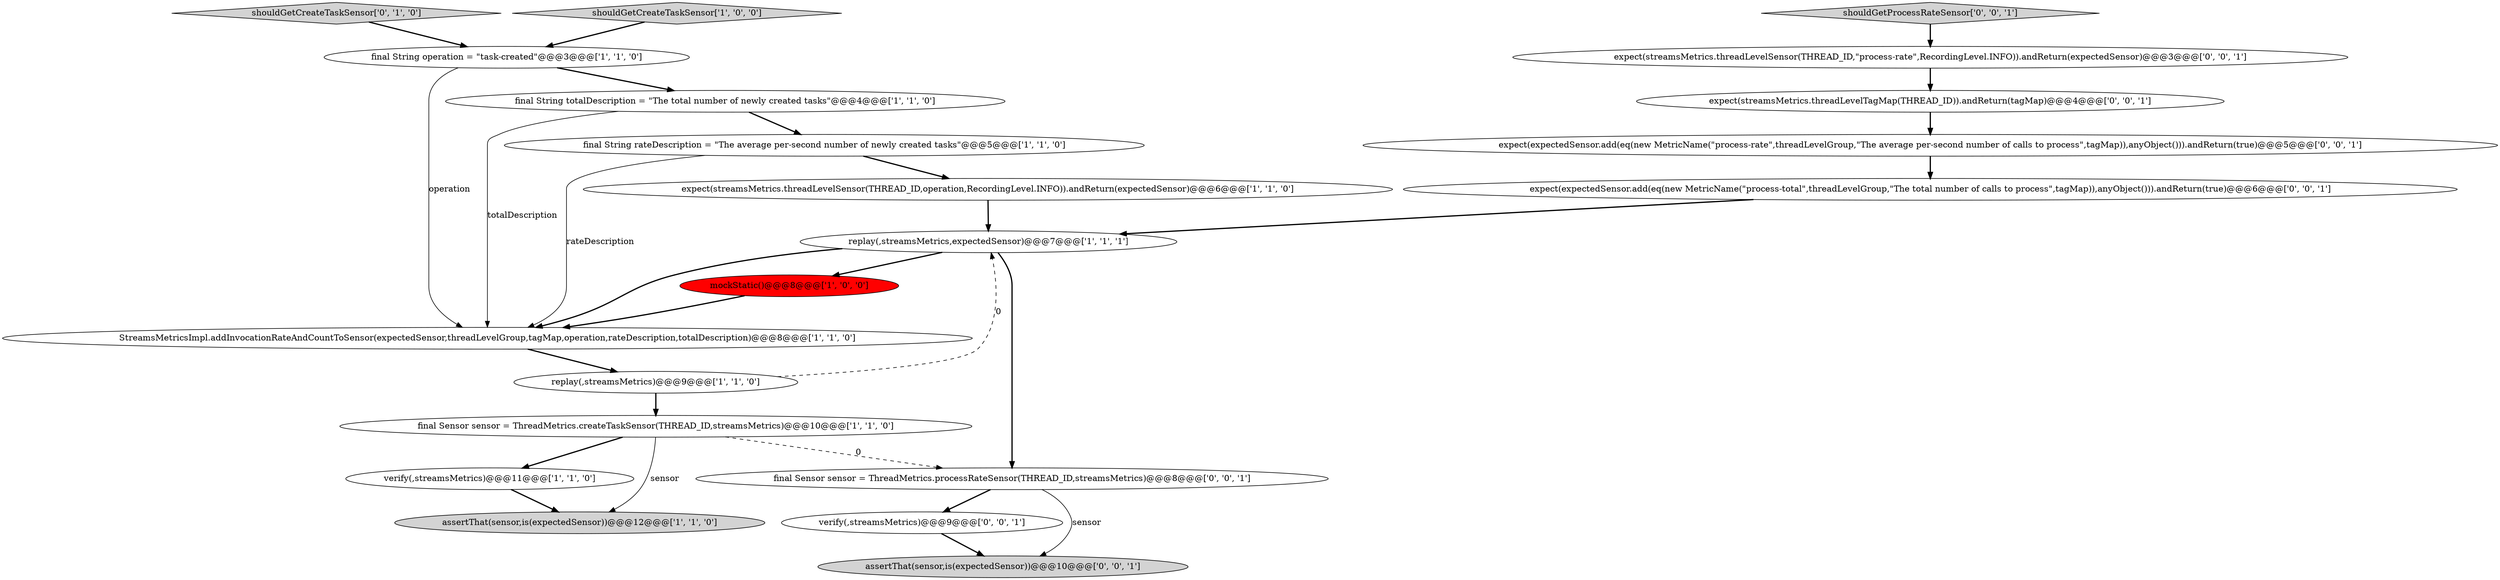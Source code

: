 digraph {
0 [style = filled, label = "final String rateDescription = \"The average per-second number of newly created tasks\"@@@5@@@['1', '1', '0']", fillcolor = white, shape = ellipse image = "AAA0AAABBB1BBB"];
9 [style = filled, label = "expect(streamsMetrics.threadLevelSensor(THREAD_ID,operation,RecordingLevel.INFO)).andReturn(expectedSensor)@@@6@@@['1', '1', '0']", fillcolor = white, shape = ellipse image = "AAA0AAABBB1BBB"];
4 [style = filled, label = "final String totalDescription = \"The total number of newly created tasks\"@@@4@@@['1', '1', '0']", fillcolor = white, shape = ellipse image = "AAA0AAABBB1BBB"];
16 [style = filled, label = "verify(,streamsMetrics)@@@9@@@['0', '0', '1']", fillcolor = white, shape = ellipse image = "AAA0AAABBB3BBB"];
18 [style = filled, label = "expect(expectedSensor.add(eq(new MetricName(\"process-rate\",threadLevelGroup,\"The average per-second number of calls to process\",tagMap)),anyObject())).andReturn(true)@@@5@@@['0', '0', '1']", fillcolor = white, shape = ellipse image = "AAA0AAABBB3BBB"];
1 [style = filled, label = "StreamsMetricsImpl.addInvocationRateAndCountToSensor(expectedSensor,threadLevelGroup,tagMap,operation,rateDescription,totalDescription)@@@8@@@['1', '1', '0']", fillcolor = white, shape = ellipse image = "AAA0AAABBB1BBB"];
3 [style = filled, label = "final Sensor sensor = ThreadMetrics.createTaskSensor(THREAD_ID,streamsMetrics)@@@10@@@['1', '1', '0']", fillcolor = white, shape = ellipse image = "AAA0AAABBB1BBB"];
5 [style = filled, label = "final String operation = \"task-created\"@@@3@@@['1', '1', '0']", fillcolor = white, shape = ellipse image = "AAA0AAABBB1BBB"];
19 [style = filled, label = "final Sensor sensor = ThreadMetrics.processRateSensor(THREAD_ID,streamsMetrics)@@@8@@@['0', '0', '1']", fillcolor = white, shape = ellipse image = "AAA0AAABBB3BBB"];
7 [style = filled, label = "verify(,streamsMetrics)@@@11@@@['1', '1', '0']", fillcolor = white, shape = ellipse image = "AAA0AAABBB1BBB"];
17 [style = filled, label = "shouldGetProcessRateSensor['0', '0', '1']", fillcolor = lightgray, shape = diamond image = "AAA0AAABBB3BBB"];
20 [style = filled, label = "expect(streamsMetrics.threadLevelSensor(THREAD_ID,\"process-rate\",RecordingLevel.INFO)).andReturn(expectedSensor)@@@3@@@['0', '0', '1']", fillcolor = white, shape = ellipse image = "AAA0AAABBB3BBB"];
10 [style = filled, label = "shouldGetCreateTaskSensor['1', '0', '0']", fillcolor = lightgray, shape = diamond image = "AAA0AAABBB1BBB"];
2 [style = filled, label = "assertThat(sensor,is(expectedSensor))@@@12@@@['1', '1', '0']", fillcolor = lightgray, shape = ellipse image = "AAA0AAABBB1BBB"];
14 [style = filled, label = "expect(streamsMetrics.threadLevelTagMap(THREAD_ID)).andReturn(tagMap)@@@4@@@['0', '0', '1']", fillcolor = white, shape = ellipse image = "AAA0AAABBB3BBB"];
6 [style = filled, label = "mockStatic()@@@8@@@['1', '0', '0']", fillcolor = red, shape = ellipse image = "AAA1AAABBB1BBB"];
8 [style = filled, label = "replay(,streamsMetrics,expectedSensor)@@@7@@@['1', '1', '1']", fillcolor = white, shape = ellipse image = "AAA0AAABBB1BBB"];
12 [style = filled, label = "shouldGetCreateTaskSensor['0', '1', '0']", fillcolor = lightgray, shape = diamond image = "AAA0AAABBB2BBB"];
13 [style = filled, label = "assertThat(sensor,is(expectedSensor))@@@10@@@['0', '0', '1']", fillcolor = lightgray, shape = ellipse image = "AAA0AAABBB3BBB"];
11 [style = filled, label = "replay(,streamsMetrics)@@@9@@@['1', '1', '0']", fillcolor = white, shape = ellipse image = "AAA0AAABBB1BBB"];
15 [style = filled, label = "expect(expectedSensor.add(eq(new MetricName(\"process-total\",threadLevelGroup,\"The total number of calls to process\",tagMap)),anyObject())).andReturn(true)@@@6@@@['0', '0', '1']", fillcolor = white, shape = ellipse image = "AAA0AAABBB3BBB"];
0->9 [style = bold, label=""];
16->13 [style = bold, label=""];
5->1 [style = solid, label="operation"];
0->1 [style = solid, label="rateDescription"];
3->2 [style = solid, label="sensor"];
11->8 [style = dashed, label="0"];
12->5 [style = bold, label=""];
8->19 [style = bold, label=""];
18->15 [style = bold, label=""];
8->6 [style = bold, label=""];
20->14 [style = bold, label=""];
9->8 [style = bold, label=""];
1->11 [style = bold, label=""];
4->0 [style = bold, label=""];
19->16 [style = bold, label=""];
3->19 [style = dashed, label="0"];
8->1 [style = bold, label=""];
6->1 [style = bold, label=""];
10->5 [style = bold, label=""];
3->7 [style = bold, label=""];
11->3 [style = bold, label=""];
7->2 [style = bold, label=""];
5->4 [style = bold, label=""];
14->18 [style = bold, label=""];
4->1 [style = solid, label="totalDescription"];
19->13 [style = solid, label="sensor"];
15->8 [style = bold, label=""];
17->20 [style = bold, label=""];
}
